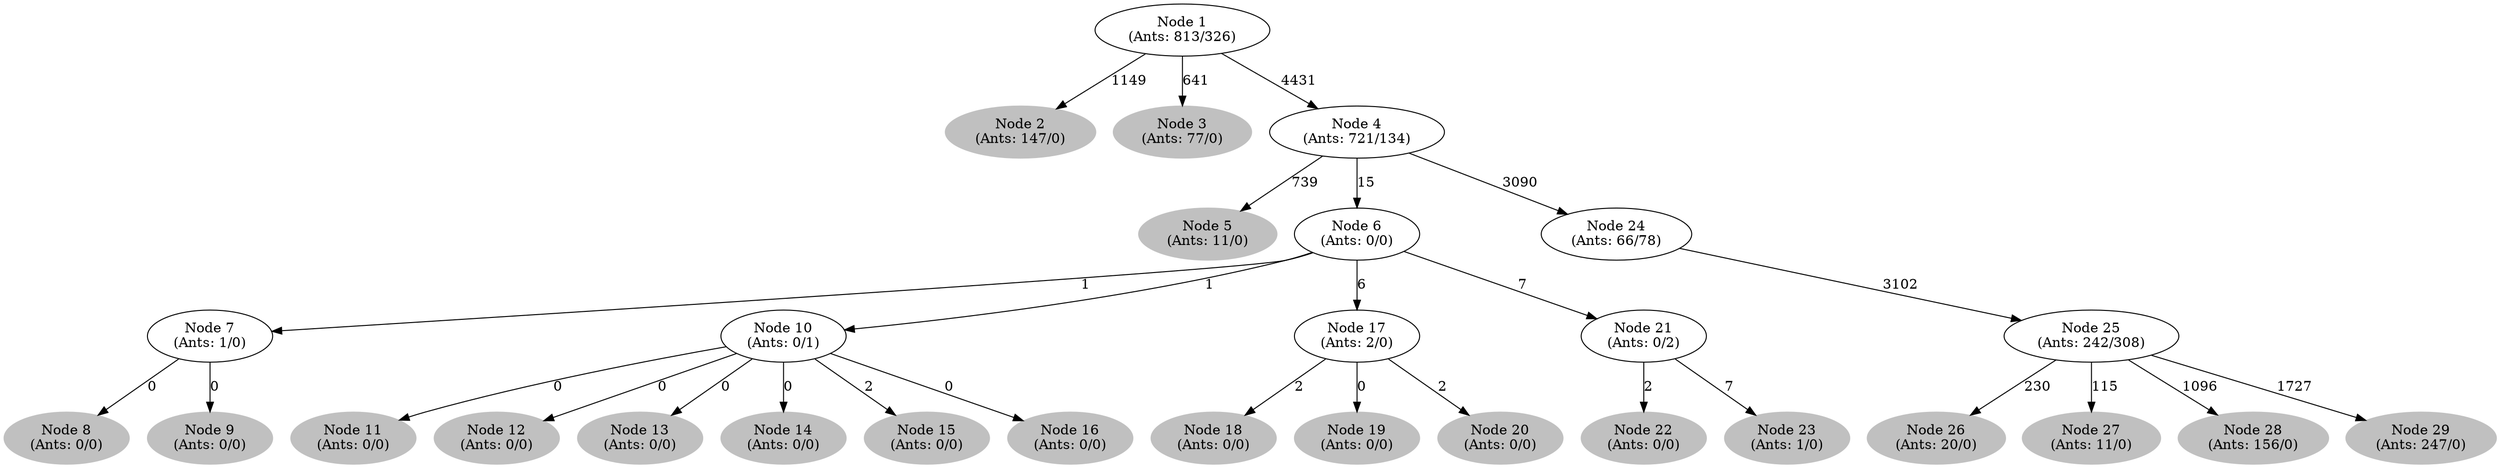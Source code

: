 digraph G {
	
	 "Node 2\n(Ants: 147/0)" [style=filled,color="gray"];
	"Node 1\n(Ants: 813/326)" -> "Node 2\n(Ants: 147/0)" [label=1149];
	 "Node 3\n(Ants: 77/0)" [style=filled,color="gray"];
	"Node 1\n(Ants: 813/326)" -> "Node 3\n(Ants: 77/0)" [label=641];
	 "Node 1\n(Ants: 813/326)" -> "Node 4\n(Ants: 721/134)" [label=4431];
	 "Node 5\n(Ants: 11/0)" [style=filled,color="gray"];
	"Node 4\n(Ants: 721/134)" -> "Node 5\n(Ants: 11/0)" [label=739];
	 "Node 4\n(Ants: 721/134)" -> "Node 6\n(Ants: 0/0)" [label=15];
	 "Node 6\n(Ants: 0/0)" -> "Node 7\n(Ants: 1/0)" [label=1];
	 "Node 8\n(Ants: 0/0)" [style=filled,color="gray"];
	"Node 7\n(Ants: 1/0)" -> "Node 8\n(Ants: 0/0)" [label=0];
	 "Node 9\n(Ants: 0/0)" [style=filled,color="gray"];
	"Node 7\n(Ants: 1/0)" -> "Node 9\n(Ants: 0/0)" [label=0];
	 "Node 6\n(Ants: 0/0)" -> "Node 10\n(Ants: 0/1)" [label=1];
	 "Node 11\n(Ants: 0/0)" [style=filled,color="gray"];
	"Node 10\n(Ants: 0/1)" -> "Node 11\n(Ants: 0/0)" [label=0];
	 "Node 12\n(Ants: 0/0)" [style=filled,color="gray"];
	"Node 10\n(Ants: 0/1)" -> "Node 12\n(Ants: 0/0)" [label=0];
	 "Node 13\n(Ants: 0/0)" [style=filled,color="gray"];
	"Node 10\n(Ants: 0/1)" -> "Node 13\n(Ants: 0/0)" [label=0];
	 "Node 14\n(Ants: 0/0)" [style=filled,color="gray"];
	"Node 10\n(Ants: 0/1)" -> "Node 14\n(Ants: 0/0)" [label=0];
	 "Node 15\n(Ants: 0/0)" [style=filled,color="gray"];
	"Node 10\n(Ants: 0/1)" -> "Node 15\n(Ants: 0/0)" [label=2];
	 "Node 16\n(Ants: 0/0)" [style=filled,color="gray"];
	"Node 10\n(Ants: 0/1)" -> "Node 16\n(Ants: 0/0)" [label=0];
	 "Node 6\n(Ants: 0/0)" -> "Node 17\n(Ants: 2/0)" [label=6];
	 "Node 18\n(Ants: 0/0)" [style=filled,color="gray"];
	"Node 17\n(Ants: 2/0)" -> "Node 18\n(Ants: 0/0)" [label=2];
	 "Node 19\n(Ants: 0/0)" [style=filled,color="gray"];
	"Node 17\n(Ants: 2/0)" -> "Node 19\n(Ants: 0/0)" [label=0];
	 "Node 20\n(Ants: 0/0)" [style=filled,color="gray"];
	"Node 17\n(Ants: 2/0)" -> "Node 20\n(Ants: 0/0)" [label=2];
	 "Node 6\n(Ants: 0/0)" -> "Node 21\n(Ants: 0/2)" [label=7];
	 "Node 22\n(Ants: 0/0)" [style=filled,color="gray"];
	"Node 21\n(Ants: 0/2)" -> "Node 22\n(Ants: 0/0)" [label=2];
	 "Node 23\n(Ants: 1/0)" [style=filled,color="gray"];
	"Node 21\n(Ants: 0/2)" -> "Node 23\n(Ants: 1/0)" [label=7];
	 "Node 4\n(Ants: 721/134)" -> "Node 24\n(Ants: 66/78)" [label=3090];
	 "Node 24\n(Ants: 66/78)" -> "Node 25\n(Ants: 242/308)" [label=3102];
	 "Node 26\n(Ants: 20/0)" [style=filled,color="gray"];
	"Node 25\n(Ants: 242/308)" -> "Node 26\n(Ants: 20/0)" [label=230];
	 "Node 27\n(Ants: 11/0)" [style=filled,color="gray"];
	"Node 25\n(Ants: 242/308)" -> "Node 27\n(Ants: 11/0)" [label=115];
	 "Node 28\n(Ants: 156/0)" [style=filled,color="gray"];
	"Node 25\n(Ants: 242/308)" -> "Node 28\n(Ants: 156/0)" [label=1096];
	 "Node 29\n(Ants: 247/0)" [style=filled,color="gray"];
	"Node 25\n(Ants: 242/308)" -> "Node 29\n(Ants: 247/0)" [label=1727];
	 
}
